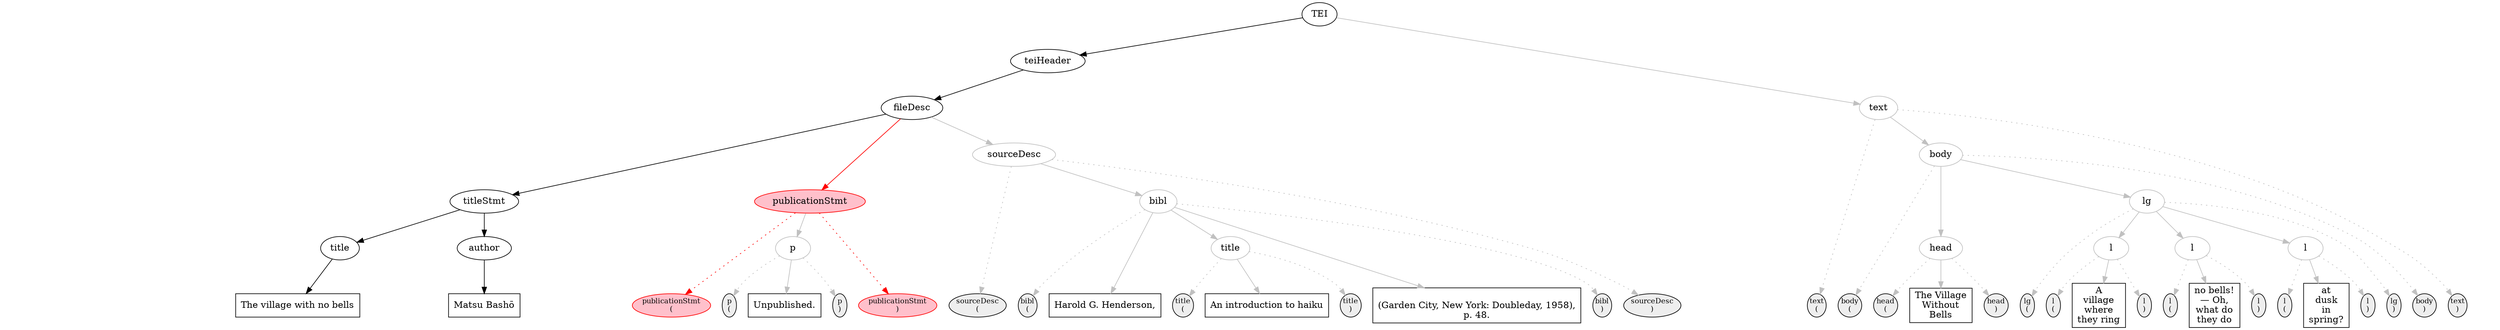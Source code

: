digraph { 
  node [ordering=out]; 
  subgraph { 
    rank=same; 
// TEI_0 is past at 
start_TEI_0 [label="TEI\n(", shape=ellipse, width=0.3, margin=0, fontsize=11, color=transparent, style=invis, fillcolor="#EEEEEE"];
end_TEI_0 [label="TEI\n)", shape=ellipse, width=0.3, margin=0, fontsize=11, color=transparent, style=invis, fillcolor="#EEEEEE"];
// pcd1 is past at 
// teiHeader_0 is past at 
start_teiHeader_0 [label="teiHeader\n(", shape=ellipse, width=0.3, margin=0, fontsize=11, color=transparent, style=invis, fillcolor="#EEEEEE"];
end_teiHeader_0 [label="teiHeader\n)", shape=ellipse, width=0.3, margin=0, fontsize=11, color=transparent, style=invis, fillcolor="#EEEEEE"];
// pcd2 is past at 
// fileDesc_0 is past at 
start_fileDesc_0 [label="fileDesc\n(", shape=ellipse, width=0.3, margin=0, fontsize=11, color=transparent, style=invis, fillcolor="#EEEEEE"];
end_fileDesc_0 [label="fileDesc\n)", shape=ellipse, width=0.3, margin=0, fontsize=11, color=transparent, style=invis, fillcolor="#EEEEEE"];
// pcd3 is past at 
// titleStmt_0 is past at 
start_titleStmt_0 [label="titleStmt\n(", shape=ellipse, width=0.3, margin=0, fontsize=11, color=transparent, style=invis, fillcolor="#EEEEEE"];
end_titleStmt_0 [label="titleStmt\n)", shape=ellipse, width=0.3, margin=0, fontsize=11, color=transparent, style=invis, fillcolor="#EEEEEE"];
// pcd4 is past at 
// title_0 is past at 
start_title_0 [label="title\n(", shape=ellipse, width=0.3, margin=0, fontsize=11, color=transparent, style=invis, fillcolor="#EEEEEE"];
end_title_0 [label="title\n)", shape=ellipse, width=0.3, margin=0, fontsize=11, color=transparent, style=invis, fillcolor="#EEEEEE"];
// pcd5 is past at 
pcd5 [shape=box, label="The village with no bells", color=black];
// pcd6 is past at 
// author_1 is past at 
start_author_1 [label="author\n(", shape=ellipse, width=0.3, margin=0, fontsize=11, color=transparent, style=invis, fillcolor="#EEEEEE"];
end_author_1 [label="author\n)", shape=ellipse, width=0.3, margin=0, fontsize=11, color=transparent, style=invis, fillcolor="#EEEEEE"];
// pcd7 is past at 
pcd7 [shape=box, label="Matsu Bashō", color=black];
// pcd8 is past at 
// pcd9 is past at 
// publicationStmt_3 is current at 
start_publicationStmt_3 [label="publicationStmt\n(", shape=ellipse, width=0.3, margin=0, fontsize=11, color=red, style=filled, fillcolor=pink];
end_publicationStmt_3 [label="publicationStmt\n)", shape=ellipse, width=0.3, margin=0, fontsize=11, color=red, style=filled, fillcolor=pink];
// pcd10 is future at 
// p_3 is future at 
start_p_3 [label="p\n(", shape=ellipse, width=0.3, margin=0, fontsize=11, color=black, style=filled, fillcolor="#EEEEEE"];
end_p_3 [label="p\n)", shape=ellipse, width=0.3, margin=0, fontsize=11, color=black, style=filled, fillcolor="#EEEEEE"];
// pcd11 is future at 
pcd11 [shape=box, label="Unpublished.", color=black];
// pcd12 is future at 
// pcd13 is future at 
// sourceDesc_5 is future at 
start_sourceDesc_5 [label="sourceDesc\n(", shape=ellipse, width=0.3, margin=0, fontsize=11, color=black, style=filled, fillcolor="#EEEEEE"];
end_sourceDesc_5 [label="sourceDesc\n)", shape=ellipse, width=0.3, margin=0, fontsize=11, color=black, style=filled, fillcolor="#EEEEEE"];
// pcd14 is future at 
// bibl_5 is future at 
start_bibl_5 [label="bibl\n(", shape=ellipse, width=0.3, margin=0, fontsize=11, color=black, style=filled, fillcolor="#EEEEEE"];
end_bibl_5 [label="bibl\n)", shape=ellipse, width=0.3, margin=0, fontsize=11, color=black, style=filled, fillcolor="#EEEEEE"];
// pcd15 is future at 
pcd15 [shape=box, label="Harold G. Henderson,\n", color=black];
// title_5 is future at 
start_title_5 [label="title\n(", shape=ellipse, width=0.3, margin=0, fontsize=11, color=black, style=filled, fillcolor="#EEEEEE"];
end_title_5 [label="title\n)", shape=ellipse, width=0.3, margin=0, fontsize=11, color=black, style=filled, fillcolor="#EEEEEE"];
// pcd16 is future at 
pcd16 [shape=box, label="An introduction to haiku", color=black];
// pcd17 is future at 
pcd17 [shape=box, label="\n(Garden City, New York: Doubleday, 1958),\np. 48.", color=black];
// pcd18 is future at 
// pcd19 is future at 
// pcd20 is future at 
// pcd21 is future at 
// text_10 is future at 
start_text_10 [label="text\n(", shape=ellipse, width=0.3, margin=0, fontsize=11, color=black, style=filled, fillcolor="#EEEEEE"];
end_text_10 [label="text\n)", shape=ellipse, width=0.3, margin=0, fontsize=11, color=black, style=filled, fillcolor="#EEEEEE"];
// pcd22 is future at 
// body_10 is future at 
start_body_10 [label="body\n(", shape=ellipse, width=0.3, margin=0, fontsize=11, color=black, style=filled, fillcolor="#EEEEEE"];
end_body_10 [label="body\n)", shape=ellipse, width=0.3, margin=0, fontsize=11, color=black, style=filled, fillcolor="#EEEEEE"];
// pcd23 is future at 
// head_10 is future at 
start_head_10 [label="head\n(", shape=ellipse, width=0.3, margin=0, fontsize=11, color=black, style=filled, fillcolor="#EEEEEE"];
end_head_10 [label="head\n)", shape=ellipse, width=0.3, margin=0, fontsize=11, color=black, style=filled, fillcolor="#EEEEEE"];
// pcd24 is future at 
pcd24 [shape=box, label="The Village\nWithout\nBells", color=black];
// pcd25 is future at 
// lg_11 is future at 
start_lg_11 [label="lg\n(", shape=ellipse, width=0.3, margin=0, fontsize=11, color=black, style=filled, fillcolor="#EEEEEE"];
end_lg_11 [label="lg\n)", shape=ellipse, width=0.3, margin=0, fontsize=11, color=black, style=filled, fillcolor="#EEEEEE"];
// pcd26 is future at 
// l_11 is future at 
start_l_11 [label="l\n(", shape=ellipse, width=0.3, margin=0, fontsize=11, color=black, style=filled, fillcolor="#EEEEEE"];
end_l_11 [label="l\n)", shape=ellipse, width=0.3, margin=0, fontsize=11, color=black, style=filled, fillcolor="#EEEEEE"];
// pcd27 is future at 
pcd27 [shape=box, label="A\nvillage\nwhere\nthey ring", color=black];
// pcd28 is future at 
// l_12 is future at 
start_l_12 [label="l\n(", shape=ellipse, width=0.3, margin=0, fontsize=11, color=black, style=filled, fillcolor="#EEEEEE"];
end_l_12 [label="l\n)", shape=ellipse, width=0.3, margin=0, fontsize=11, color=black, style=filled, fillcolor="#EEEEEE"];
// pcd29 is future at 
pcd29 [shape=box, label="no bells!\n— Oh,\nwhat do\nthey do", color=black];
// pcd30 is future at 
// l_13 is future at 
start_l_13 [label="l\n(", shape=ellipse, width=0.3, margin=0, fontsize=11, color=black, style=filled, fillcolor="#EEEEEE"];
end_l_13 [label="l\n)", shape=ellipse, width=0.3, margin=0, fontsize=11, color=black, style=filled, fillcolor="#EEEEEE"];
// pcd31 is future at 
pcd31 [shape=box, label="at\ndusk\nin\nspring?", color=black];
// pcd32 is future at 
// pcd33 is future at 
// pcd34 is future at 
// pcd35 is future at 
  } 

TEI_0 [label=TEI, color=black, shape=oval]; 
teiHeader_0 [label=teiHeader, color=black, shape=oval]; 
fileDesc_0 [label=fileDesc, color=black, shape=oval]; 
titleStmt_0 [label=titleStmt, color=black, shape=oval]; 
title_0 [label=title, color=black, shape=oval]; 
author_1 [label=author, color=black, shape=oval]; 
publicationStmt_3 [label=publicationStmt, color=red, shape=oval, style=filled, fillcolor=pink]; 
p_3 [label=p, color=gray, shape=oval]; 
sourceDesc_5 [label=sourceDesc, color=gray, shape=oval]; 
bibl_5 [label=bibl, color=gray, shape=oval]; 
title_5 [label=title, color=gray, shape=oval]; 
text_10 [label=text, color=gray, shape=oval]; 
body_10 [label=body, color=gray, shape=oval]; 
head_10 [label=head, color=gray, shape=oval]; 
lg_11 [label=lg, color=gray, shape=oval]; 
l_11 [label=l, color=gray, shape=oval]; 
l_12 [label=l, color=gray, shape=oval]; 
l_13 [label=l, color=gray, shape=oval]; 

TEI_0 -> start_TEI_0 [color=black, style=invis, arrowhead=none];
TEI_0 -> teiHeader_0 [color=black, style=solid];
TEI_0 -> text_10 [color=gray, style=solid];
TEI_0 -> end_TEI_0 [color=black, style=invis, arrowhead=none];
teiHeader_0 -> start_teiHeader_0 [color=black, style=invis, arrowhead=none];
teiHeader_0 -> fileDesc_0 [color=black, style=solid];
teiHeader_0 -> end_teiHeader_0 [color=black, style=invis, arrowhead=none];
fileDesc_0 -> start_fileDesc_0 [color=black, style=invis, arrowhead=none];
fileDesc_0 -> titleStmt_0 [color=black, style=solid];
fileDesc_0 -> publicationStmt_3 [color=red, style=solid];
fileDesc_0 -> sourceDesc_5 [color=gray, style=solid];
fileDesc_0 -> end_fileDesc_0 [color=black, style=invis, arrowhead=none];
titleStmt_0 -> start_titleStmt_0 [color=black, style=invis, arrowhead=none];
titleStmt_0 -> title_0 [color=black, style=solid];
titleStmt_0 -> author_1 [color=black, style=solid];
titleStmt_0 -> end_titleStmt_0 [color=black, style=invis, arrowhead=none];
title_0 -> start_title_0 [color=black, style=invis, arrowhead=none];
title_0 -> pcd5 [color=black, style=solid];
title_0 -> end_title_0 [color=black, style=invis, arrowhead=none];
author_1 -> start_author_1 [color=black, style=invis, arrowhead=none];
author_1 -> pcd7 [color=black, style=solid];
author_1 -> end_author_1 [color=black, style=invis, arrowhead=none];
publicationStmt_3 -> start_publicationStmt_3 [color=red, style=dotted];
publicationStmt_3 -> p_3 [color=gray, style=solid];
publicationStmt_3 -> end_publicationStmt_3 [color=red, style=dotted];
p_3 -> start_p_3 [color=gray, style=dotted];
p_3 -> pcd11 [color=gray, style=solid];
p_3 -> end_p_3 [color=gray, style=dotted];
sourceDesc_5 -> start_sourceDesc_5 [color=gray, style=dotted];
sourceDesc_5 -> bibl_5 [color=gray, style=solid];
sourceDesc_5 -> end_sourceDesc_5 [color=gray, style=dotted];
bibl_5 -> start_bibl_5 [color=gray, style=dotted];
bibl_5 -> pcd15 [color=gray, style=solid];
bibl_5 -> title_5 [color=gray, style=solid];
bibl_5 -> pcd17 [color=gray, style=solid];
bibl_5 -> end_bibl_5 [color=gray, style=dotted];
title_5 -> start_title_5 [color=gray, style=dotted];
title_5 -> pcd16 [color=gray, style=solid];
title_5 -> end_title_5 [color=gray, style=dotted];
text_10 -> start_text_10 [color=gray, style=dotted];
text_10 -> body_10 [color=gray, style=solid];
text_10 -> end_text_10 [color=gray, style=dotted];
body_10 -> start_body_10 [color=gray, style=dotted];
body_10 -> head_10 [color=gray, style=solid];
body_10 -> lg_11 [color=gray, style=solid];
body_10 -> end_body_10 [color=gray, style=dotted];
head_10 -> start_head_10 [color=gray, style=dotted];
head_10 -> pcd24 [color=gray, style=solid];
head_10 -> end_head_10 [color=gray, style=dotted];
lg_11 -> start_lg_11 [color=gray, style=dotted];
lg_11 -> l_11 [color=gray, style=solid];
lg_11 -> l_12 [color=gray, style=solid];
lg_11 -> l_13 [color=gray, style=solid];
lg_11 -> end_lg_11 [color=gray, style=dotted];
l_11 -> start_l_11 [color=gray, style=dotted];
l_11 -> pcd27 [color=gray, style=solid];
l_11 -> end_l_11 [color=gray, style=dotted];
l_12 -> start_l_12 [color=gray, style=dotted];
l_12 -> pcd29 [color=gray, style=solid];
l_12 -> end_l_12 [color=gray, style=dotted];
l_13 -> start_l_13 [color=gray, style=dotted];
l_13 -> pcd31 [color=gray, style=solid];
l_13 -> end_l_13 [color=gray, style=dotted];
}
